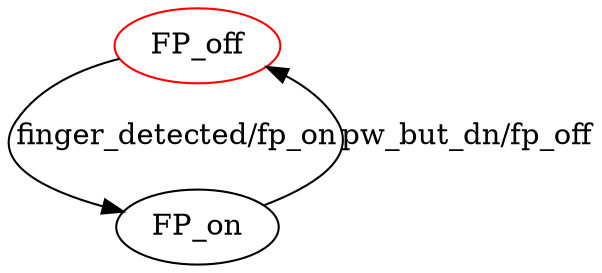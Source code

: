 digraph G {
label=""
FP_off [color="red"]
FP_off
FP_on
FP_off [label="FP_off"];
FP_off -> FP_on[label="finger_detected/fp_on"]
FP_on [label="FP_on"];
FP_on -> FP_off[label="pw_but_dn/fp_off"]
}